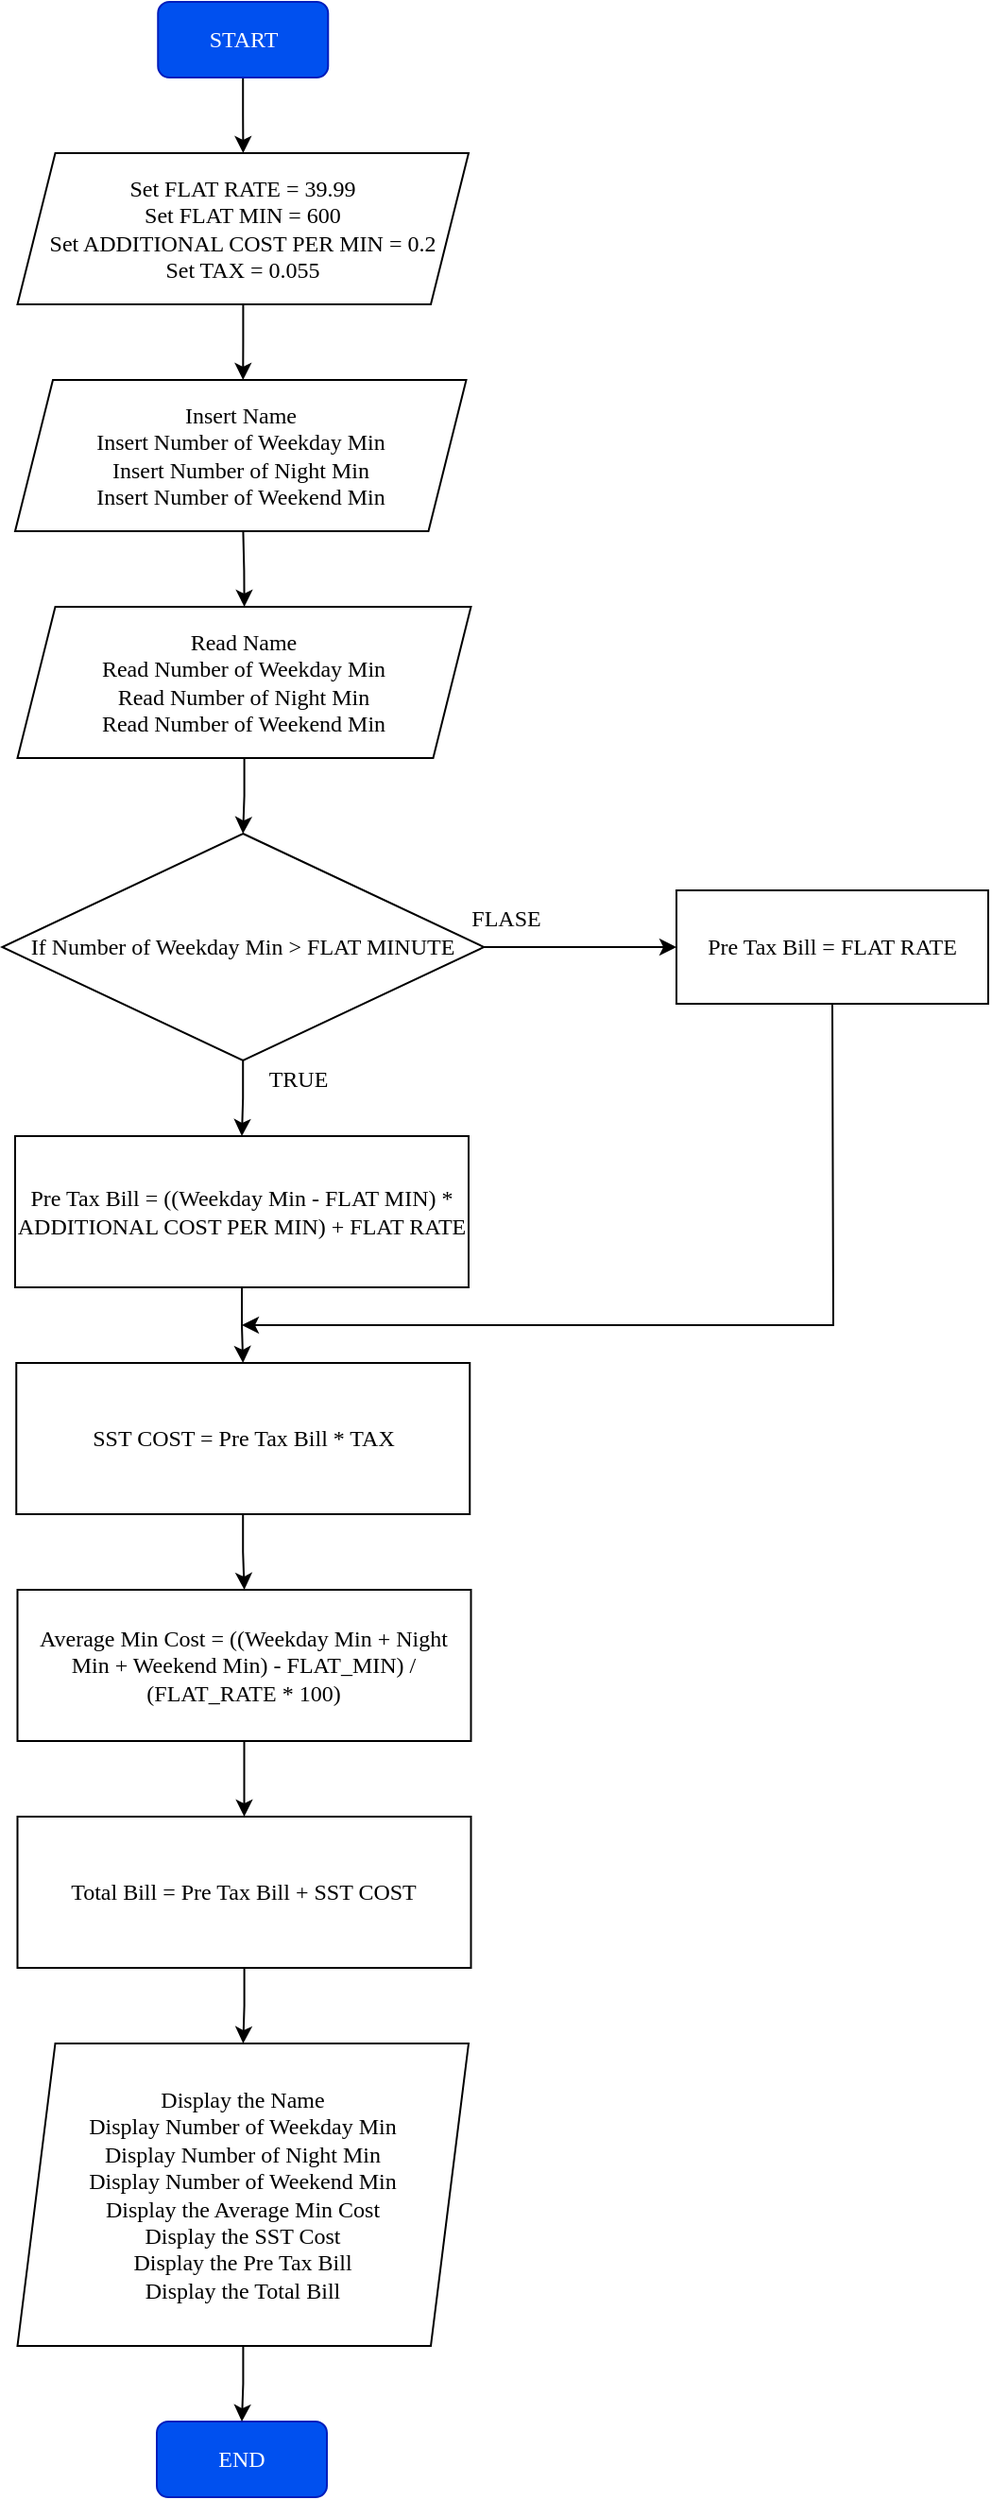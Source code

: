 <mxfile version="22.1.18" type="device">
  <diagram name="第 1 页" id="hFb0iJHhR_Jfp0wm7lfm">
    <mxGraphModel dx="1042" dy="577" grid="1" gridSize="10" guides="1" tooltips="1" connect="1" arrows="1" fold="1" page="1" pageScale="1" pageWidth="827" pageHeight="1169" math="0" shadow="0">
      <root>
        <mxCell id="0" />
        <mxCell id="1" parent="0" />
        <mxCell id="G1jbm8quN5iNEK2Em9PK-23" value="" style="edgeStyle=orthogonalEdgeStyle;rounded=0;orthogonalLoop=1;jettySize=auto;html=1;" edge="1" parent="1" source="G1jbm8quN5iNEK2Em9PK-1" target="G1jbm8quN5iNEK2Em9PK-3">
          <mxGeometry relative="1" as="geometry" />
        </mxCell>
        <mxCell id="G1jbm8quN5iNEK2Em9PK-1" value="START" style="rounded=1;whiteSpace=wrap;html=1;fillColor=#0050ef;strokeColor=#001DBC;fontColor=#ffffff;fontFamily=Times New Roman;" vertex="1" parent="1">
          <mxGeometry x="355.63" width="90" height="40" as="geometry" />
        </mxCell>
        <mxCell id="G1jbm8quN5iNEK2Em9PK-2" value="END" style="rounded=1;whiteSpace=wrap;html=1;fillColor=#0050ef;strokeColor=#001DBC;fontColor=#ffffff;fontFamily=Times New Roman;" vertex="1" parent="1">
          <mxGeometry x="355" y="1280" width="90" height="40" as="geometry" />
        </mxCell>
        <mxCell id="G1jbm8quN5iNEK2Em9PK-24" value="" style="edgeStyle=orthogonalEdgeStyle;rounded=0;orthogonalLoop=1;jettySize=auto;html=1;" edge="1" parent="1" source="G1jbm8quN5iNEK2Em9PK-3">
          <mxGeometry relative="1" as="geometry">
            <mxPoint x="400.625" y="200" as="targetPoint" />
          </mxGeometry>
        </mxCell>
        <mxCell id="G1jbm8quN5iNEK2Em9PK-3" value="&lt;div style=&quot;&quot;&gt;&lt;span style=&quot;background-color: initial;&quot;&gt;Set FLAT RATE = 39.99&lt;/span&gt;&lt;/div&gt;&lt;div style=&quot;&quot;&gt;&lt;span style=&quot;background-color: initial;&quot;&gt;Set FLAT MIN = 600&lt;/span&gt;&lt;/div&gt;&lt;div style=&quot;&quot;&gt;&lt;span style=&quot;background-color: initial;&quot;&gt;Set ADDITIONAL COST PER MIN = 0.2&lt;/span&gt;&lt;/div&gt;&lt;div style=&quot;&quot;&gt;&lt;span style=&quot;background-color: initial;&quot;&gt;Set TAX = 0.055&lt;/span&gt;&lt;/div&gt;" style="shape=parallelogram;perimeter=parallelogramPerimeter;whiteSpace=wrap;html=1;fixedSize=1;fontFamily=Times New Roman;align=center;" vertex="1" parent="1">
          <mxGeometry x="281.25" y="80" width="238.75" height="80" as="geometry" />
        </mxCell>
        <mxCell id="G1jbm8quN5iNEK2Em9PK-25" value="" style="edgeStyle=orthogonalEdgeStyle;rounded=0;orthogonalLoop=1;jettySize=auto;html=1;" edge="1" parent="1" target="G1jbm8quN5iNEK2Em9PK-8">
          <mxGeometry relative="1" as="geometry">
            <mxPoint x="400.7" y="280" as="sourcePoint" />
          </mxGeometry>
        </mxCell>
        <mxCell id="G1jbm8quN5iNEK2Em9PK-27" value="" style="edgeStyle=orthogonalEdgeStyle;rounded=0;orthogonalLoop=1;jettySize=auto;html=1;" edge="1" parent="1" source="G1jbm8quN5iNEK2Em9PK-8" target="G1jbm8quN5iNEK2Em9PK-9">
          <mxGeometry relative="1" as="geometry" />
        </mxCell>
        <mxCell id="G1jbm8quN5iNEK2Em9PK-8" value="Read Name&#xa;Read Number of Weekday Min&#xa;Read Number of Night Min&#xa;Read Number of Weekend Min" style="shape=parallelogram;perimeter=parallelogramPerimeter;whiteSpace=wrap;html=1;fixedSize=1;fontFamily=Times New Roman;" vertex="1" parent="1">
          <mxGeometry x="281.25" y="320" width="240" height="80" as="geometry" />
        </mxCell>
        <mxCell id="G1jbm8quN5iNEK2Em9PK-28" value="" style="edgeStyle=orthogonalEdgeStyle;rounded=0;orthogonalLoop=1;jettySize=auto;html=1;" edge="1" parent="1" source="G1jbm8quN5iNEK2Em9PK-9" target="G1jbm8quN5iNEK2Em9PK-15">
          <mxGeometry relative="1" as="geometry" />
        </mxCell>
        <mxCell id="G1jbm8quN5iNEK2Em9PK-34" value="" style="edgeStyle=orthogonalEdgeStyle;rounded=0;orthogonalLoop=1;jettySize=auto;html=1;" edge="1" parent="1" source="G1jbm8quN5iNEK2Em9PK-9" target="G1jbm8quN5iNEK2Em9PK-14">
          <mxGeometry relative="1" as="geometry" />
        </mxCell>
        <mxCell id="G1jbm8quN5iNEK2Em9PK-9" value="&lt;font face=&quot;Times New Roman&quot;&gt;If Number of Weekday Min &amp;gt; FLAT MINUTE&lt;/font&gt;" style="rhombus;whiteSpace=wrap;html=1;" vertex="1" parent="1">
          <mxGeometry x="273.13" y="440" width="255" height="120" as="geometry" />
        </mxCell>
        <mxCell id="G1jbm8quN5iNEK2Em9PK-14" value="Pre Tax Bill = FLAT RATE" style="rounded=0;whiteSpace=wrap;html=1;fontFamily=Times New Roman;" vertex="1" parent="1">
          <mxGeometry x="630" y="470" width="165" height="60" as="geometry" />
        </mxCell>
        <mxCell id="G1jbm8quN5iNEK2Em9PK-29" value="" style="edgeStyle=orthogonalEdgeStyle;rounded=0;orthogonalLoop=1;jettySize=auto;html=1;" edge="1" parent="1" source="G1jbm8quN5iNEK2Em9PK-15" target="G1jbm8quN5iNEK2Em9PK-19">
          <mxGeometry relative="1" as="geometry" />
        </mxCell>
        <mxCell id="G1jbm8quN5iNEK2Em9PK-15" value="Pre Tax Bill = ((Weekday Min - FLAT MIN) * ADDITIONAL COST PER MIN) + FLAT RATE" style="rounded=0;whiteSpace=wrap;html=1;fontFamily=Times New Roman;" vertex="1" parent="1">
          <mxGeometry x="280" y="600" width="240" height="80" as="geometry" />
        </mxCell>
        <mxCell id="G1jbm8quN5iNEK2Em9PK-30" value="" style="edgeStyle=orthogonalEdgeStyle;rounded=0;orthogonalLoop=1;jettySize=auto;html=1;" edge="1" parent="1" source="G1jbm8quN5iNEK2Em9PK-19" target="G1jbm8quN5iNEK2Em9PK-20">
          <mxGeometry relative="1" as="geometry" />
        </mxCell>
        <mxCell id="G1jbm8quN5iNEK2Em9PK-19" value="SST COST = Pre Tax Bill * TAX" style="rounded=0;whiteSpace=wrap;html=1;fontFamily=Times New Roman;" vertex="1" parent="1">
          <mxGeometry x="280.63" y="720" width="240" height="80" as="geometry" />
        </mxCell>
        <mxCell id="G1jbm8quN5iNEK2Em9PK-31" value="" style="edgeStyle=orthogonalEdgeStyle;rounded=0;orthogonalLoop=1;jettySize=auto;html=1;" edge="1" parent="1" source="G1jbm8quN5iNEK2Em9PK-20" target="G1jbm8quN5iNEK2Em9PK-21">
          <mxGeometry relative="1" as="geometry" />
        </mxCell>
        <mxCell id="G1jbm8quN5iNEK2Em9PK-20" value="Average Min Cost = ((Weekday Min + Night Min + Weekend Min) - FLAT_MIN) / (FLAT_RATE * 100)" style="rounded=0;whiteSpace=wrap;html=1;fontFamily=Times New Roman;" vertex="1" parent="1">
          <mxGeometry x="281.25" y="840" width="240" height="80" as="geometry" />
        </mxCell>
        <mxCell id="G1jbm8quN5iNEK2Em9PK-32" value="" style="edgeStyle=orthogonalEdgeStyle;rounded=0;orthogonalLoop=1;jettySize=auto;html=1;" edge="1" parent="1" source="G1jbm8quN5iNEK2Em9PK-21" target="G1jbm8quN5iNEK2Em9PK-22">
          <mxGeometry relative="1" as="geometry" />
        </mxCell>
        <mxCell id="G1jbm8quN5iNEK2Em9PK-21" value="Total Bill = Pre Tax Bill + SST COST" style="rounded=0;whiteSpace=wrap;html=1;fontFamily=Times New Roman;" vertex="1" parent="1">
          <mxGeometry x="281.25" y="960" width="240" height="80" as="geometry" />
        </mxCell>
        <mxCell id="G1jbm8quN5iNEK2Em9PK-33" value="" style="edgeStyle=orthogonalEdgeStyle;rounded=0;orthogonalLoop=1;jettySize=auto;html=1;" edge="1" parent="1" source="G1jbm8quN5iNEK2Em9PK-22" target="G1jbm8quN5iNEK2Em9PK-2">
          <mxGeometry relative="1" as="geometry" />
        </mxCell>
        <mxCell id="G1jbm8quN5iNEK2Em9PK-22" value="&lt;div&gt;Display the Name&lt;/div&gt;&lt;div&gt;Display Number of Weekday Min&lt;/div&gt;&lt;div&gt;Display Number of Night Min&lt;/div&gt;&lt;div&gt;Display Number of Weekend Min&lt;/div&gt;&lt;div&gt;Display the Average Min Cost&lt;/div&gt;&lt;div&gt;Display the SST Cost&lt;/div&gt;&lt;div&gt;Display the Pre Tax Bill&lt;/div&gt;&lt;div&gt;Display the Total Bill&lt;/div&gt;" style="shape=parallelogram;perimeter=parallelogramPerimeter;whiteSpace=wrap;html=1;fixedSize=1;fontFamily=Times New Roman;" vertex="1" parent="1">
          <mxGeometry x="281.25" y="1080" width="238.75" height="160" as="geometry" />
        </mxCell>
        <mxCell id="G1jbm8quN5iNEK2Em9PK-35" value="" style="endArrow=classic;html=1;rounded=0;exitX=0.5;exitY=1;exitDx=0;exitDy=0;" edge="1" parent="1" source="G1jbm8quN5iNEK2Em9PK-14">
          <mxGeometry width="50" height="50" relative="1" as="geometry">
            <mxPoint x="540" y="680" as="sourcePoint" />
            <mxPoint x="400" y="700" as="targetPoint" />
            <Array as="points">
              <mxPoint x="713" y="700" />
            </Array>
          </mxGeometry>
        </mxCell>
        <mxCell id="G1jbm8quN5iNEK2Em9PK-36" value="FLASE" style="text;html=1;strokeColor=none;fillColor=none;align=center;verticalAlign=middle;whiteSpace=wrap;rounded=0;fontFamily=Times New Roman;" vertex="1" parent="1">
          <mxGeometry x="510" y="470" width="60" height="30" as="geometry" />
        </mxCell>
        <mxCell id="G1jbm8quN5iNEK2Em9PK-37" value="TRUE" style="text;html=1;strokeColor=none;fillColor=none;align=center;verticalAlign=middle;whiteSpace=wrap;rounded=0;fontFamily=Times New Roman;" vertex="1" parent="1">
          <mxGeometry x="400" y="555" width="60" height="30" as="geometry" />
        </mxCell>
        <mxCell id="G1jbm8quN5iNEK2Em9PK-39" value="&lt;div style=&quot;&quot;&gt;&lt;div style=&quot;border-color: var(--border-color);&quot;&gt;Insert Name&lt;/div&gt;&lt;div style=&quot;border-color: var(--border-color);&quot;&gt;Insert Number of Weekday Min&lt;/div&gt;&lt;div style=&quot;border-color: var(--border-color);&quot;&gt;Insert Number of Night Min&lt;/div&gt;&lt;div style=&quot;border-color: var(--border-color);&quot;&gt;Insert Number of Weekend Min&lt;/div&gt;&lt;/div&gt;" style="shape=parallelogram;perimeter=parallelogramPerimeter;whiteSpace=wrap;html=1;fixedSize=1;fontFamily=Times New Roman;align=center;" vertex="1" parent="1">
          <mxGeometry x="280" y="200" width="238.75" height="80" as="geometry" />
        </mxCell>
      </root>
    </mxGraphModel>
  </diagram>
</mxfile>
